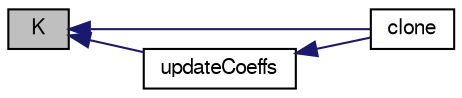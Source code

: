 digraph "K"
{
  bgcolor="transparent";
  edge [fontname="FreeSans",fontsize="10",labelfontname="FreeSans",labelfontsize="10"];
  node [fontname="FreeSans",fontsize="10",shape=record];
  rankdir="LR";
  Node582 [label="K",height=0.2,width=0.4,color="black", fillcolor="grey75", style="filled", fontcolor="black"];
  Node582 -> Node583 [dir="back",color="midnightblue",fontsize="10",style="solid",fontname="FreeSans"];
  Node583 [label="clone",height=0.2,width=0.4,color="black",URL="$a28982.html#a617bc55e78cf53196df9217431e5aa96",tooltip="Construct and return a clone setting internal field reference. "];
  Node582 -> Node584 [dir="back",color="midnightblue",fontsize="10",style="solid",fontname="FreeSans"];
  Node584 [label="updateCoeffs",height=0.2,width=0.4,color="black",URL="$a28982.html#a7e24eafac629d3733181cd942d4c902f",tooltip="Update the coefficients associated with the patch field. "];
  Node584 -> Node583 [dir="back",color="midnightblue",fontsize="10",style="solid",fontname="FreeSans"];
}
